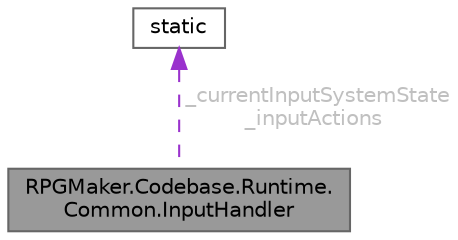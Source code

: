 digraph "RPGMaker.Codebase.Runtime.Common.InputHandler"
{
 // LATEX_PDF_SIZE
  bgcolor="transparent";
  edge [fontname=Helvetica,fontsize=10,labelfontname=Helvetica,labelfontsize=10];
  node [fontname=Helvetica,fontsize=10,shape=box,height=0.2,width=0.4];
  Node1 [id="Node000001",label="RPGMaker.Codebase.Runtime.\lCommon.InputHandler",height=0.2,width=0.4,color="gray40", fillcolor="grey60", style="filled", fontcolor="black",tooltip="😁 入力ハンドラー"];
  Node2 -> Node1 [id="edge1_Node000001_Node000002",dir="back",color="darkorchid3",style="dashed",tooltip=" ",label=" _currentInputSystemState\n_inputActions",fontcolor="grey" ];
  Node2 [id="Node000002",label="static",height=0.2,width=0.4,color="gray40", fillcolor="white", style="filled",tooltip=" "];
}
